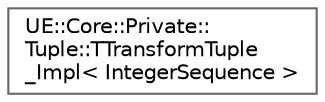 digraph "Graphical Class Hierarchy"
{
 // INTERACTIVE_SVG=YES
 // LATEX_PDF_SIZE
  bgcolor="transparent";
  edge [fontname=Helvetica,fontsize=10,labelfontname=Helvetica,labelfontsize=10];
  node [fontname=Helvetica,fontsize=10,shape=box,height=0.2,width=0.4];
  rankdir="LR";
  Node0 [id="Node000000",label="UE::Core::Private::\lTuple::TTransformTuple\l_Impl\< IntegerSequence \>",height=0.2,width=0.4,color="grey40", fillcolor="white", style="filled",URL="$de/d3e/structUE_1_1Core_1_1Private_1_1Tuple_1_1TTransformTuple__Impl.html",tooltip=" "];
}
